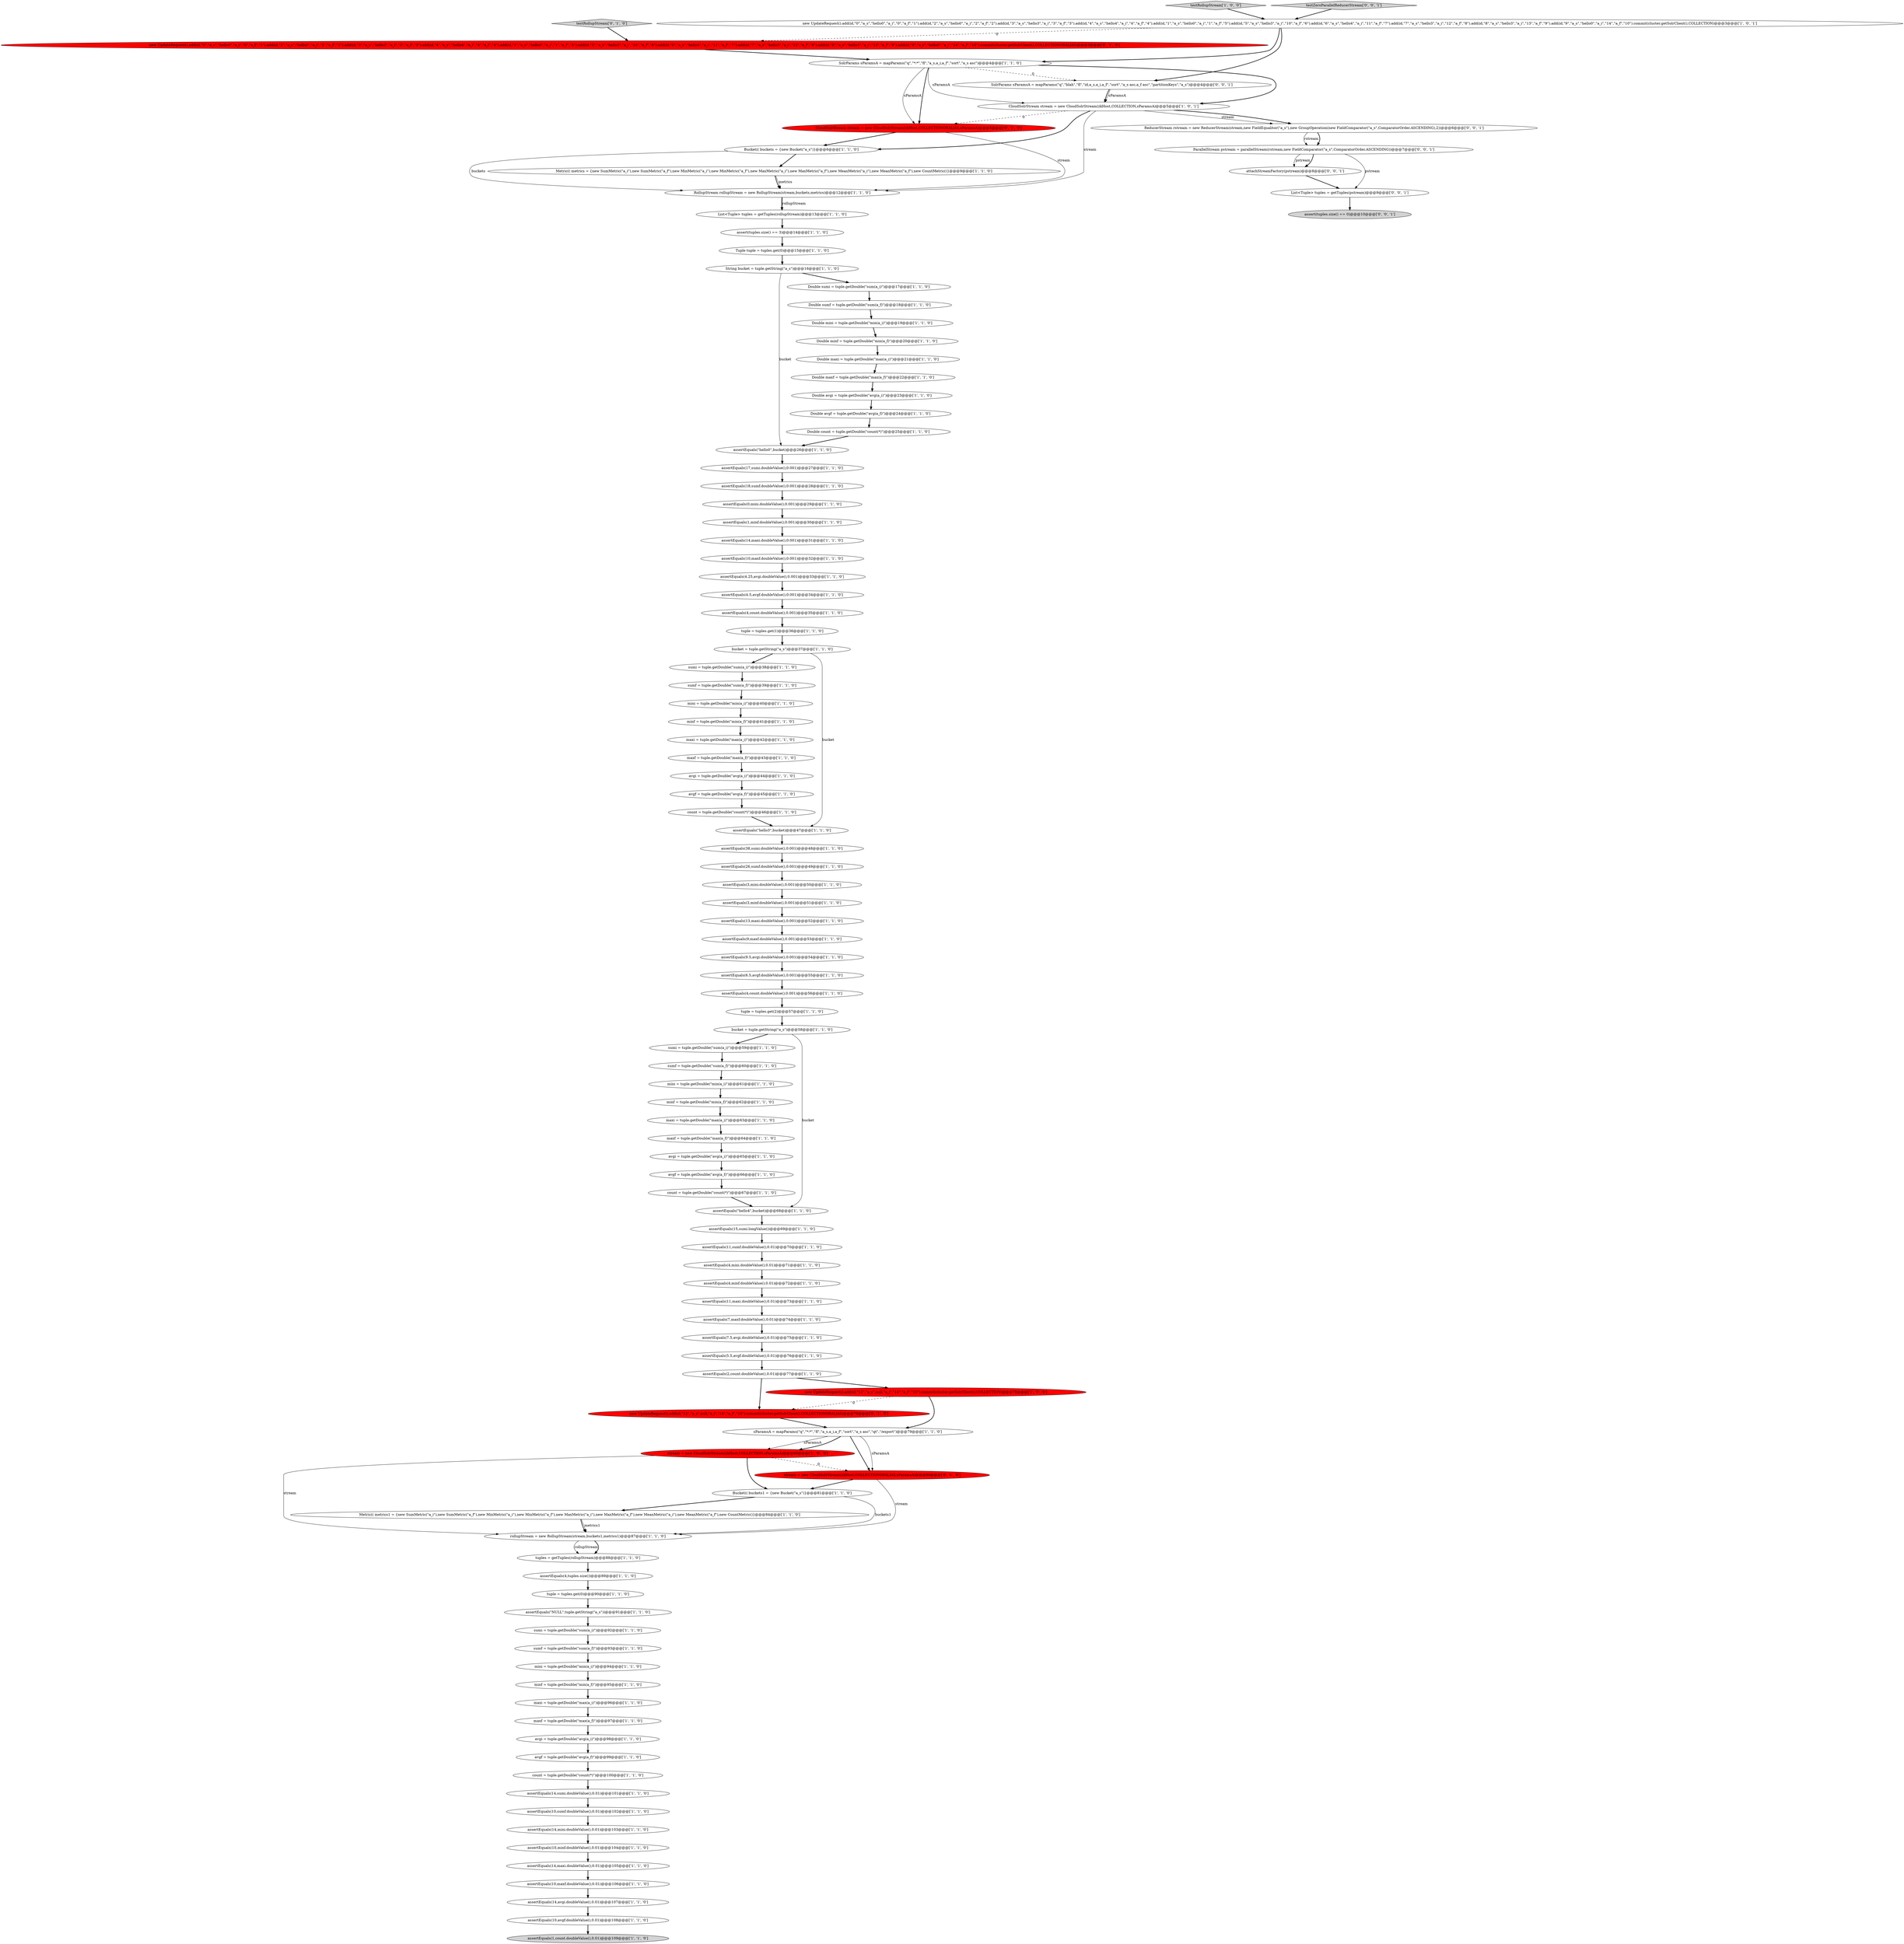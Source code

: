 digraph {
43 [style = filled, label = "assertEquals(\"hello0\",bucket)@@@26@@@['1', '1', '0']", fillcolor = white, shape = ellipse image = "AAA0AAABBB1BBB"];
110 [style = filled, label = "attachStreamFactory(pstream)@@@8@@@['0', '0', '1']", fillcolor = white, shape = ellipse image = "AAA0AAABBB3BBB"];
95 [style = filled, label = "maxf = tuple.getDouble(\"max(a_f)\")@@@97@@@['1', '1', '0']", fillcolor = white, shape = ellipse image = "AAA0AAABBB1BBB"];
15 [style = filled, label = "assertEquals(\"NULL\",tuple.getString(\"a_s\"))@@@91@@@['1', '1', '0']", fillcolor = white, shape = ellipse image = "AAA0AAABBB1BBB"];
1 [style = filled, label = "maxi = tuple.getDouble(\"max(a_i)\")@@@42@@@['1', '1', '0']", fillcolor = white, shape = ellipse image = "AAA0AAABBB1BBB"];
72 [style = filled, label = "bucket = tuple.getString(\"a_s\")@@@37@@@['1', '1', '0']", fillcolor = white, shape = ellipse image = "AAA0AAABBB1BBB"];
55 [style = filled, label = "Double count = tuple.getDouble(\"count(*)\")@@@25@@@['1', '1', '0']", fillcolor = white, shape = ellipse image = "AAA0AAABBB1BBB"];
50 [style = filled, label = "rollupStream = new RollupStream(stream,buckets1,metrics1)@@@87@@@['1', '1', '0']", fillcolor = white, shape = ellipse image = "AAA0AAABBB1BBB"];
74 [style = filled, label = "Double minf = tuple.getDouble(\"min(a_f)\")@@@20@@@['1', '1', '0']", fillcolor = white, shape = ellipse image = "AAA0AAABBB1BBB"];
27 [style = filled, label = "mini = tuple.getDouble(\"min(a_i)\")@@@61@@@['1', '1', '0']", fillcolor = white, shape = ellipse image = "AAA0AAABBB1BBB"];
56 [style = filled, label = "CloudSolrStream stream = new CloudSolrStream(zkHost,COLLECTION,sParamsA)@@@5@@@['1', '0', '1']", fillcolor = white, shape = ellipse image = "AAA0AAABBB1BBB"];
51 [style = filled, label = "avgi = tuple.getDouble(\"avg(a_i)\")@@@44@@@['1', '1', '0']", fillcolor = white, shape = ellipse image = "AAA0AAABBB1BBB"];
71 [style = filled, label = "assertEquals(3,mini.doubleValue(),0.001)@@@50@@@['1', '1', '0']", fillcolor = white, shape = ellipse image = "AAA0AAABBB1BBB"];
11 [style = filled, label = "Double mini = tuple.getDouble(\"min(a_i)\")@@@19@@@['1', '1', '0']", fillcolor = white, shape = ellipse image = "AAA0AAABBB1BBB"];
18 [style = filled, label = "assertEquals(11,maxi.doubleValue(),0.01)@@@73@@@['1', '1', '0']", fillcolor = white, shape = ellipse image = "AAA0AAABBB1BBB"];
105 [style = filled, label = "ParallelStream pstream = parallelStream(rstream,new FieldComparator(\"a_s\",ComparatorOrder.ASCENDING))@@@7@@@['0', '0', '1']", fillcolor = white, shape = ellipse image = "AAA0AAABBB3BBB"];
7 [style = filled, label = "avgi = tuple.getDouble(\"avg(a_i)\")@@@98@@@['1', '1', '0']", fillcolor = white, shape = ellipse image = "AAA0AAABBB1BBB"];
33 [style = filled, label = "assertEquals(4.5,avgf.doubleValue(),0.001)@@@34@@@['1', '1', '0']", fillcolor = white, shape = ellipse image = "AAA0AAABBB1BBB"];
6 [style = filled, label = "testRollupStream['1', '0', '0']", fillcolor = lightgray, shape = diamond image = "AAA0AAABBB1BBB"];
57 [style = filled, label = "assertEquals(38,sumi.doubleValue(),0.001)@@@48@@@['1', '1', '0']", fillcolor = white, shape = ellipse image = "AAA0AAABBB1BBB"];
61 [style = filled, label = "mini = tuple.getDouble(\"min(a_i)\")@@@40@@@['1', '1', '0']", fillcolor = white, shape = ellipse image = "AAA0AAABBB1BBB"];
34 [style = filled, label = "assertEquals(7,maxf.doubleValue(),0.01)@@@74@@@['1', '1', '0']", fillcolor = white, shape = ellipse image = "AAA0AAABBB1BBB"];
103 [style = filled, label = "stream = new CloudSolrStream(zkHost,COLLECTIONORALIAS,sParamsA)@@@80@@@['0', '1', '0']", fillcolor = red, shape = ellipse image = "AAA1AAABBB2BBB"];
86 [style = filled, label = "assertEquals(0,mini.doubleValue(),0.001)@@@29@@@['1', '1', '0']", fillcolor = white, shape = ellipse image = "AAA0AAABBB1BBB"];
22 [style = filled, label = "Double avgi = tuple.getDouble(\"avg(a_i)\")@@@23@@@['1', '1', '0']", fillcolor = white, shape = ellipse image = "AAA0AAABBB1BBB"];
68 [style = filled, label = "assertEquals(9.5,avgi.doubleValue(),0.001)@@@54@@@['1', '1', '0']", fillcolor = white, shape = ellipse image = "AAA0AAABBB1BBB"];
87 [style = filled, label = "minf = tuple.getDouble(\"min(a_f)\")@@@41@@@['1', '1', '0']", fillcolor = white, shape = ellipse image = "AAA0AAABBB1BBB"];
29 [style = filled, label = "assertEquals(1,minf.doubleValue(),0.001)@@@30@@@['1', '1', '0']", fillcolor = white, shape = ellipse image = "AAA0AAABBB1BBB"];
41 [style = filled, label = "assertEquals(6.5,avgf.doubleValue(),0.001)@@@55@@@['1', '1', '0']", fillcolor = white, shape = ellipse image = "AAA0AAABBB1BBB"];
13 [style = filled, label = "assertEquals(10,avgf.doubleValue(),0.01)@@@108@@@['1', '1', '0']", fillcolor = white, shape = ellipse image = "AAA0AAABBB1BBB"];
19 [style = filled, label = "avgf = tuple.getDouble(\"avg(a_f)\")@@@45@@@['1', '1', '0']", fillcolor = white, shape = ellipse image = "AAA0AAABBB1BBB"];
9 [style = filled, label = "assertEquals(14,mini.doubleValue(),0.01)@@@103@@@['1', '1', '0']", fillcolor = white, shape = ellipse image = "AAA0AAABBB1BBB"];
46 [style = filled, label = "assertEquals(4,mini.doubleValue(),0.01)@@@71@@@['1', '1', '0']", fillcolor = white, shape = ellipse image = "AAA0AAABBB1BBB"];
96 [style = filled, label = "assertEquals(15,sumi.longValue())@@@69@@@['1', '1', '0']", fillcolor = white, shape = ellipse image = "AAA0AAABBB1BBB"];
109 [style = filled, label = "ReducerStream rstream = new ReducerStream(stream,new FieldEqualitor(\"a_s\"),new GroupOperation(new FieldComparator(\"a_s\",ComparatorOrder.ASCENDING),2))@@@6@@@['0', '0', '1']", fillcolor = white, shape = ellipse image = "AAA0AAABBB3BBB"];
23 [style = filled, label = "sumf = tuple.getDouble(\"sum(a_f)\")@@@93@@@['1', '1', '0']", fillcolor = white, shape = ellipse image = "AAA0AAABBB1BBB"];
83 [style = filled, label = "new UpdateRequest().add(id,\"0\",\"a_s\",\"hello0\",\"a_i\",\"0\",\"a_f\",\"1\").add(id,\"2\",\"a_s\",\"hello0\",\"a_i\",\"2\",\"a_f\",\"2\").add(id,\"3\",\"a_s\",\"hello3\",\"a_i\",\"3\",\"a_f\",\"3\").add(id,\"4\",\"a_s\",\"hello4\",\"a_i\",\"4\",\"a_f\",\"4\").add(id,\"1\",\"a_s\",\"hello0\",\"a_i\",\"1\",\"a_f\",\"5\").add(id,\"5\",\"a_s\",\"hello3\",\"a_i\",\"10\",\"a_f\",\"6\").add(id,\"6\",\"a_s\",\"hello4\",\"a_i\",\"11\",\"a_f\",\"7\").add(id,\"7\",\"a_s\",\"hello3\",\"a_i\",\"12\",\"a_f\",\"8\").add(id,\"8\",\"a_s\",\"hello3\",\"a_i\",\"13\",\"a_f\",\"9\").add(id,\"9\",\"a_s\",\"hello0\",\"a_i\",\"14\",\"a_f\",\"10\").commit(cluster.getSolrClient(),COLLECTION)@@@3@@@['1', '0', '1']", fillcolor = white, shape = ellipse image = "AAA0AAABBB1BBB"];
100 [style = filled, label = "new UpdateRequest().add(id,\"12\",\"a_s\",null,\"a_i\",\"14\",\"a_f\",\"10\").commit(cluster.getSolrClient(),COLLECTIONORALIAS)@@@78@@@['0', '1', '0']", fillcolor = red, shape = ellipse image = "AAA1AAABBB2BBB"];
3 [style = filled, label = "stream = new CloudSolrStream(zkHost,COLLECTION,sParamsA)@@@80@@@['1', '0', '0']", fillcolor = red, shape = ellipse image = "AAA1AAABBB1BBB"];
39 [style = filled, label = "tuple = tuples.get(1)@@@36@@@['1', '1', '0']", fillcolor = white, shape = ellipse image = "AAA0AAABBB1BBB"];
104 [style = filled, label = "CloudSolrStream stream = new CloudSolrStream(zkHost,COLLECTIONORALIAS,sParamsA)@@@5@@@['0', '1', '0']", fillcolor = red, shape = ellipse image = "AAA1AAABBB2BBB"];
111 [style = filled, label = "testZeroParallelReducerStream['0', '0', '1']", fillcolor = lightgray, shape = diamond image = "AAA0AAABBB3BBB"];
16 [style = filled, label = "count = tuple.getDouble(\"count(*)\")@@@46@@@['1', '1', '0']", fillcolor = white, shape = ellipse image = "AAA0AAABBB1BBB"];
76 [style = filled, label = "Double sumi = tuple.getDouble(\"sum(a_i)\")@@@17@@@['1', '1', '0']", fillcolor = white, shape = ellipse image = "AAA0AAABBB1BBB"];
48 [style = filled, label = "assertEquals(10,maxf.doubleValue(),0.001)@@@32@@@['1', '1', '0']", fillcolor = white, shape = ellipse image = "AAA0AAABBB1BBB"];
97 [style = filled, label = "count = tuple.getDouble(\"count(*)\")@@@100@@@['1', '1', '0']", fillcolor = white, shape = ellipse image = "AAA0AAABBB1BBB"];
82 [style = filled, label = "sParamsA = mapParams(\"q\",\"*:*\",\"fl\",\"a_s,a_i,a_f\",\"sort\",\"a_s asc\",\"qt\",\"/export\")@@@79@@@['1', '1', '0']", fillcolor = white, shape = ellipse image = "AAA0AAABBB1BBB"];
31 [style = filled, label = "assertEquals(7.5,avgi.doubleValue(),0.01)@@@75@@@['1', '1', '0']", fillcolor = white, shape = ellipse image = "AAA0AAABBB1BBB"];
75 [style = filled, label = "maxf = tuple.getDouble(\"max(a_f)\")@@@64@@@['1', '1', '0']", fillcolor = white, shape = ellipse image = "AAA0AAABBB1BBB"];
85 [style = filled, label = "mini = tuple.getDouble(\"min(a_i)\")@@@94@@@['1', '1', '0']", fillcolor = white, shape = ellipse image = "AAA0AAABBB1BBB"];
107 [style = filled, label = "assert(tuples.size() == 0)@@@10@@@['0', '0', '1']", fillcolor = lightgray, shape = ellipse image = "AAA0AAABBB3BBB"];
49 [style = filled, label = "SolrParams sParamsA = mapParams(\"q\",\"*:*\",\"fl\",\"a_s,a_i,a_f\",\"sort\",\"a_s asc\")@@@4@@@['1', '1', '0']", fillcolor = white, shape = ellipse image = "AAA0AAABBB1BBB"];
26 [style = filled, label = "Double maxf = tuple.getDouble(\"max(a_f)\")@@@22@@@['1', '1', '0']", fillcolor = white, shape = ellipse image = "AAA0AAABBB1BBB"];
17 [style = filled, label = "tuples = getTuples(rollupStream)@@@88@@@['1', '1', '0']", fillcolor = white, shape = ellipse image = "AAA0AAABBB1BBB"];
45 [style = filled, label = "String bucket = tuple.getString(\"a_s\")@@@16@@@['1', '1', '0']", fillcolor = white, shape = ellipse image = "AAA0AAABBB1BBB"];
89 [style = filled, label = "maxi = tuple.getDouble(\"max(a_i)\")@@@96@@@['1', '1', '0']", fillcolor = white, shape = ellipse image = "AAA0AAABBB1BBB"];
70 [style = filled, label = "assertEquals(4.25,avgi.doubleValue(),0.001)@@@33@@@['1', '1', '0']", fillcolor = white, shape = ellipse image = "AAA0AAABBB1BBB"];
37 [style = filled, label = "assertEquals(4,count.doubleValue(),0.001)@@@35@@@['1', '1', '0']", fillcolor = white, shape = ellipse image = "AAA0AAABBB1BBB"];
42 [style = filled, label = "count = tuple.getDouble(\"count(*)\")@@@67@@@['1', '1', '0']", fillcolor = white, shape = ellipse image = "AAA0AAABBB1BBB"];
62 [style = filled, label = "assertEquals(18,sumf.doubleValue(),0.001)@@@28@@@['1', '1', '0']", fillcolor = white, shape = ellipse image = "AAA0AAABBB1BBB"];
90 [style = filled, label = "sumi = tuple.getDouble(\"sum(a_i)\")@@@38@@@['1', '1', '0']", fillcolor = white, shape = ellipse image = "AAA0AAABBB1BBB"];
0 [style = filled, label = "sumf = tuple.getDouble(\"sum(a_f)\")@@@60@@@['1', '1', '0']", fillcolor = white, shape = ellipse image = "AAA0AAABBB1BBB"];
20 [style = filled, label = "assertEquals(14,sumi.doubleValue(),0.01)@@@101@@@['1', '1', '0']", fillcolor = white, shape = ellipse image = "AAA0AAABBB1BBB"];
84 [style = filled, label = "assertEquals(11,sumf.doubleValue(),0.01)@@@70@@@['1', '1', '0']", fillcolor = white, shape = ellipse image = "AAA0AAABBB1BBB"];
2 [style = filled, label = "assertEquals(\"hello3\",bucket)@@@47@@@['1', '1', '0']", fillcolor = white, shape = ellipse image = "AAA0AAABBB1BBB"];
108 [style = filled, label = "SolrParams sParamsA = mapParams(\"q\",\"blah\",\"fl\",\"id,a_s,a_i,a_f\",\"sort\",\"a_s asc,a_f asc\",\"partitionKeys\",\"a_s\")@@@4@@@['0', '0', '1']", fillcolor = white, shape = ellipse image = "AAA0AAABBB3BBB"];
52 [style = filled, label = "assertEquals(5.5,avgf.doubleValue(),0.01)@@@76@@@['1', '1', '0']", fillcolor = white, shape = ellipse image = "AAA0AAABBB1BBB"];
78 [style = filled, label = "assertEquals(14,maxi.doubleValue(),0.001)@@@31@@@['1', '1', '0']", fillcolor = white, shape = ellipse image = "AAA0AAABBB1BBB"];
30 [style = filled, label = "minf = tuple.getDouble(\"min(a_f)\")@@@62@@@['1', '1', '0']", fillcolor = white, shape = ellipse image = "AAA0AAABBB1BBB"];
79 [style = filled, label = "Tuple tuple = tuples.get(0)@@@15@@@['1', '1', '0']", fillcolor = white, shape = ellipse image = "AAA0AAABBB1BBB"];
93 [style = filled, label = "assertEquals(10,sumf.doubleValue(),0.01)@@@102@@@['1', '1', '0']", fillcolor = white, shape = ellipse image = "AAA0AAABBB1BBB"];
63 [style = filled, label = "assertEquals(10,minf.doubleValue(),0.01)@@@104@@@['1', '1', '0']", fillcolor = white, shape = ellipse image = "AAA0AAABBB1BBB"];
67 [style = filled, label = "assertEquals(14,maxi.doubleValue(),0.01)@@@105@@@['1', '1', '0']", fillcolor = white, shape = ellipse image = "AAA0AAABBB1BBB"];
91 [style = filled, label = "maxi = tuple.getDouble(\"max(a_i)\")@@@63@@@['1', '1', '0']", fillcolor = white, shape = ellipse image = "AAA0AAABBB1BBB"];
12 [style = filled, label = "assertEquals(2,count.doubleValue(),0.01)@@@77@@@['1', '1', '0']", fillcolor = white, shape = ellipse image = "AAA0AAABBB1BBB"];
25 [style = filled, label = "Metric(( metrics = {new SumMetric(\"a_i\"),new SumMetric(\"a_f\"),new MinMetric(\"a_i\"),new MinMetric(\"a_f\"),new MaxMetric(\"a_i\"),new MaxMetric(\"a_f\"),new MeanMetric(\"a_i\"),new MeanMetric(\"a_f\"),new CountMetric()}@@@9@@@['1', '1', '0']", fillcolor = white, shape = ellipse image = "AAA0AAABBB1BBB"];
58 [style = filled, label = "assertEquals(1,count.doubleValue(),0.01)@@@109@@@['1', '1', '0']", fillcolor = lightgray, shape = ellipse image = "AAA0AAABBB1BBB"];
47 [style = filled, label = "avgi = tuple.getDouble(\"avg(a_i)\")@@@65@@@['1', '1', '0']", fillcolor = white, shape = ellipse image = "AAA0AAABBB1BBB"];
81 [style = filled, label = "new UpdateRequest().add(id,\"12\",\"a_s\",null,\"a_i\",\"14\",\"a_f\",\"10\").commit(cluster.getSolrClient(),COLLECTION)@@@78@@@['1', '0', '0']", fillcolor = red, shape = ellipse image = "AAA1AAABBB1BBB"];
80 [style = filled, label = "maxf = tuple.getDouble(\"max(a_f)\")@@@43@@@['1', '1', '0']", fillcolor = white, shape = ellipse image = "AAA0AAABBB1BBB"];
60 [style = filled, label = "Double sumf = tuple.getDouble(\"sum(a_f)\")@@@18@@@['1', '1', '0']", fillcolor = white, shape = ellipse image = "AAA0AAABBB1BBB"];
64 [style = filled, label = "assert(tuples.size() == 3)@@@14@@@['1', '1', '0']", fillcolor = white, shape = ellipse image = "AAA0AAABBB1BBB"];
21 [style = filled, label = "List<Tuple> tuples = getTuples(rollupStream)@@@13@@@['1', '1', '0']", fillcolor = white, shape = ellipse image = "AAA0AAABBB1BBB"];
59 [style = filled, label = "assertEquals(13,maxi.doubleValue(),0.001)@@@52@@@['1', '1', '0']", fillcolor = white, shape = ellipse image = "AAA0AAABBB1BBB"];
92 [style = filled, label = "avgf = tuple.getDouble(\"avg(a_f)\")@@@66@@@['1', '1', '0']", fillcolor = white, shape = ellipse image = "AAA0AAABBB1BBB"];
10 [style = filled, label = "tuple = tuples.get(2)@@@57@@@['1', '1', '0']", fillcolor = white, shape = ellipse image = "AAA0AAABBB1BBB"];
5 [style = filled, label = "assertEquals(4,minf.doubleValue(),0.01)@@@72@@@['1', '1', '0']", fillcolor = white, shape = ellipse image = "AAA0AAABBB1BBB"];
14 [style = filled, label = "assertEquals(4,count.doubleValue(),0.001)@@@56@@@['1', '1', '0']", fillcolor = white, shape = ellipse image = "AAA0AAABBB1BBB"];
94 [style = filled, label = "tuple = tuples.get(0)@@@90@@@['1', '1', '0']", fillcolor = white, shape = ellipse image = "AAA0AAABBB1BBB"];
77 [style = filled, label = "Double avgf = tuple.getDouble(\"avg(a_f)\")@@@24@@@['1', '1', '0']", fillcolor = white, shape = ellipse image = "AAA0AAABBB1BBB"];
98 [style = filled, label = "Bucket(( buckets = {new Bucket(\"a_s\")}@@@6@@@['1', '1', '0']", fillcolor = white, shape = ellipse image = "AAA0AAABBB1BBB"];
102 [style = filled, label = "testRollupStream['0', '1', '0']", fillcolor = lightgray, shape = diamond image = "AAA0AAABBB2BBB"];
24 [style = filled, label = "sumf = tuple.getDouble(\"sum(a_f)\")@@@39@@@['1', '1', '0']", fillcolor = white, shape = ellipse image = "AAA0AAABBB1BBB"];
44 [style = filled, label = "bucket = tuple.getString(\"a_s\")@@@58@@@['1', '1', '0']", fillcolor = white, shape = ellipse image = "AAA0AAABBB1BBB"];
53 [style = filled, label = "assertEquals(17,sumi.doubleValue(),0.001)@@@27@@@['1', '1', '0']", fillcolor = white, shape = ellipse image = "AAA0AAABBB1BBB"];
66 [style = filled, label = "Bucket(( buckets1 = {new Bucket(\"a_s\")}@@@81@@@['1', '1', '0']", fillcolor = white, shape = ellipse image = "AAA0AAABBB1BBB"];
73 [style = filled, label = "RollupStream rollupStream = new RollupStream(stream,buckets,metrics)@@@12@@@['1', '1', '0']", fillcolor = white, shape = ellipse image = "AAA0AAABBB1BBB"];
99 [style = filled, label = "sumi = tuple.getDouble(\"sum(a_i)\")@@@59@@@['1', '1', '0']", fillcolor = white, shape = ellipse image = "AAA0AAABBB1BBB"];
69 [style = filled, label = "minf = tuple.getDouble(\"min(a_f)\")@@@95@@@['1', '1', '0']", fillcolor = white, shape = ellipse image = "AAA0AAABBB1BBB"];
65 [style = filled, label = "assertEquals(14,avgi.doubleValue(),0.01)@@@107@@@['1', '1', '0']", fillcolor = white, shape = ellipse image = "AAA0AAABBB1BBB"];
106 [style = filled, label = "List<Tuple> tuples = getTuples(pstream)@@@9@@@['0', '0', '1']", fillcolor = white, shape = ellipse image = "AAA0AAABBB3BBB"];
4 [style = filled, label = "assertEquals(3,minf.doubleValue(),0.001)@@@51@@@['1', '1', '0']", fillcolor = white, shape = ellipse image = "AAA0AAABBB1BBB"];
101 [style = filled, label = "new UpdateRequest().add(id,\"0\",\"a_s\",\"hello0\",\"a_i\",\"0\",\"a_f\",\"1\").add(id,\"2\",\"a_s\",\"hello0\",\"a_i\",\"2\",\"a_f\",\"2\").add(id,\"3\",\"a_s\",\"hello3\",\"a_i\",\"3\",\"a_f\",\"3\").add(id,\"4\",\"a_s\",\"hello4\",\"a_i\",\"4\",\"a_f\",\"4\").add(id,\"1\",\"a_s\",\"hello0\",\"a_i\",\"1\",\"a_f\",\"5\").add(id,\"5\",\"a_s\",\"hello3\",\"a_i\",\"10\",\"a_f\",\"6\").add(id,\"6\",\"a_s\",\"hello4\",\"a_i\",\"11\",\"a_f\",\"7\").add(id,\"7\",\"a_s\",\"hello3\",\"a_i\",\"12\",\"a_f\",\"8\").add(id,\"8\",\"a_s\",\"hello3\",\"a_i\",\"13\",\"a_f\",\"9\").add(id,\"9\",\"a_s\",\"hello0\",\"a_i\",\"14\",\"a_f\",\"10\").commit(cluster.getSolrClient(),COLLECTIONORALIAS)@@@3@@@['0', '1', '0']", fillcolor = red, shape = ellipse image = "AAA1AAABBB2BBB"];
88 [style = filled, label = "avgf = tuple.getDouble(\"avg(a_f)\")@@@99@@@['1', '1', '0']", fillcolor = white, shape = ellipse image = "AAA0AAABBB1BBB"];
35 [style = filled, label = "assertEquals(10,maxf.doubleValue(),0.01)@@@106@@@['1', '1', '0']", fillcolor = white, shape = ellipse image = "AAA0AAABBB1BBB"];
32 [style = filled, label = "sumi = tuple.getDouble(\"sum(a_i)\")@@@92@@@['1', '1', '0']", fillcolor = white, shape = ellipse image = "AAA0AAABBB1BBB"];
28 [style = filled, label = "Double maxi = tuple.getDouble(\"max(a_i)\")@@@21@@@['1', '1', '0']", fillcolor = white, shape = ellipse image = "AAA0AAABBB1BBB"];
38 [style = filled, label = "assertEquals(\"hello4\",bucket)@@@68@@@['1', '1', '0']", fillcolor = white, shape = ellipse image = "AAA0AAABBB1BBB"];
54 [style = filled, label = "assertEquals(4,tuples.size())@@@89@@@['1', '1', '0']", fillcolor = white, shape = ellipse image = "AAA0AAABBB1BBB"];
36 [style = filled, label = "assertEquals(26,sumf.doubleValue(),0.001)@@@49@@@['1', '1', '0']", fillcolor = white, shape = ellipse image = "AAA0AAABBB1BBB"];
8 [style = filled, label = "Metric(( metrics1 = {new SumMetric(\"a_i\"),new SumMetric(\"a_f\"),new MinMetric(\"a_i\"),new MinMetric(\"a_f\"),new MaxMetric(\"a_i\"),new MaxMetric(\"a_f\"),new MeanMetric(\"a_i\"),new MeanMetric(\"a_f\"),new CountMetric()}@@@84@@@['1', '1', '0']", fillcolor = white, shape = ellipse image = "AAA0AAABBB1BBB"];
40 [style = filled, label = "assertEquals(9,maxf.doubleValue(),0.001)@@@53@@@['1', '1', '0']", fillcolor = white, shape = ellipse image = "AAA0AAABBB1BBB"];
98->25 [style = bold, label=""];
25->73 [style = solid, label="metrics"];
85->69 [style = bold, label=""];
17->54 [style = bold, label=""];
25->73 [style = bold, label=""];
32->23 [style = bold, label=""];
82->3 [style = solid, label="sParamsA"];
89->95 [style = bold, label=""];
46->5 [style = bold, label=""];
69->89 [style = bold, label=""];
103->50 [style = solid, label="stream"];
99->0 [style = bold, label=""];
73->21 [style = bold, label=""];
45->76 [style = bold, label=""];
26->22 [style = bold, label=""];
9->63 [style = bold, label=""];
83->101 [style = dashed, label="0"];
3->103 [style = dashed, label="0"];
47->92 [style = bold, label=""];
64->79 [style = bold, label=""];
4->59 [style = bold, label=""];
44->99 [style = bold, label=""];
108->56 [style = bold, label=""];
76->60 [style = bold, label=""];
72->90 [style = bold, label=""];
3->66 [style = bold, label=""];
105->106 [style = solid, label="pstream"];
104->98 [style = bold, label=""];
50->17 [style = solid, label="rollupStream"];
43->53 [style = bold, label=""];
75->47 [style = bold, label=""];
12->81 [style = bold, label=""];
49->56 [style = bold, label=""];
79->45 [style = bold, label=""];
91->75 [style = bold, label=""];
12->100 [style = bold, label=""];
44->38 [style = solid, label="bucket"];
3->50 [style = solid, label="stream"];
6->83 [style = bold, label=""];
56->73 [style = solid, label="stream"];
30->91 [style = bold, label=""];
62->86 [style = bold, label=""];
49->108 [style = dashed, label="0"];
92->42 [style = bold, label=""];
86->29 [style = bold, label=""];
88->97 [style = bold, label=""];
36->71 [style = bold, label=""];
94->15 [style = bold, label=""];
49->56 [style = solid, label="sParamsA"];
98->73 [style = solid, label="buckets"];
93->9 [style = bold, label=""];
27->30 [style = bold, label=""];
66->8 [style = bold, label=""];
23->85 [style = bold, label=""];
14->10 [style = bold, label=""];
70->33 [style = bold, label=""];
34->31 [style = bold, label=""];
20->93 [style = bold, label=""];
7->88 [style = bold, label=""];
106->107 [style = bold, label=""];
73->21 [style = solid, label="rollupStream"];
39->72 [style = bold, label=""];
52->12 [style = bold, label=""];
10->44 [style = bold, label=""];
78->48 [style = bold, label=""];
54->94 [style = bold, label=""];
81->82 [style = bold, label=""];
90->24 [style = bold, label=""];
56->109 [style = solid, label="stream"];
29->78 [style = bold, label=""];
95->7 [style = bold, label=""];
103->66 [style = bold, label=""];
42->38 [style = bold, label=""];
67->35 [style = bold, label=""];
11->74 [style = bold, label=""];
24->61 [style = bold, label=""];
81->100 [style = dashed, label="0"];
82->3 [style = bold, label=""];
48->70 [style = bold, label=""];
31->52 [style = bold, label=""];
56->104 [style = dashed, label="0"];
18->34 [style = bold, label=""];
50->17 [style = bold, label=""];
49->104 [style = bold, label=""];
28->26 [style = bold, label=""];
5->18 [style = bold, label=""];
21->64 [style = bold, label=""];
72->2 [style = solid, label="bucket"];
80->51 [style = bold, label=""];
108->56 [style = solid, label="sParamsA"];
105->110 [style = solid, label="pstream"];
19->16 [style = bold, label=""];
53->62 [style = bold, label=""];
61->87 [style = bold, label=""];
2->57 [style = bold, label=""];
109->105 [style = bold, label=""];
8->50 [style = solid, label="metrics1"];
102->101 [style = bold, label=""];
84->46 [style = bold, label=""];
63->67 [style = bold, label=""];
40->68 [style = bold, label=""];
111->83 [style = bold, label=""];
71->4 [style = bold, label=""];
83->49 [style = bold, label=""];
77->55 [style = bold, label=""];
55->43 [style = bold, label=""];
8->50 [style = bold, label=""];
49->104 [style = solid, label="sParamsA"];
33->37 [style = bold, label=""];
74->28 [style = bold, label=""];
37->39 [style = bold, label=""];
41->14 [style = bold, label=""];
110->106 [style = bold, label=""];
1->80 [style = bold, label=""];
0->27 [style = bold, label=""];
59->40 [style = bold, label=""];
87->1 [style = bold, label=""];
109->105 [style = solid, label="rstream"];
97->20 [style = bold, label=""];
104->73 [style = solid, label="stream"];
56->98 [style = bold, label=""];
16->2 [style = bold, label=""];
13->58 [style = bold, label=""];
82->103 [style = solid, label="sParamsA"];
105->110 [style = bold, label=""];
38->96 [style = bold, label=""];
35->65 [style = bold, label=""];
22->77 [style = bold, label=""];
96->84 [style = bold, label=""];
101->49 [style = bold, label=""];
57->36 [style = bold, label=""];
83->108 [style = bold, label=""];
56->109 [style = bold, label=""];
60->11 [style = bold, label=""];
100->82 [style = bold, label=""];
68->41 [style = bold, label=""];
65->13 [style = bold, label=""];
82->103 [style = bold, label=""];
15->32 [style = bold, label=""];
66->50 [style = solid, label="buckets1"];
45->43 [style = solid, label="bucket"];
51->19 [style = bold, label=""];
}
